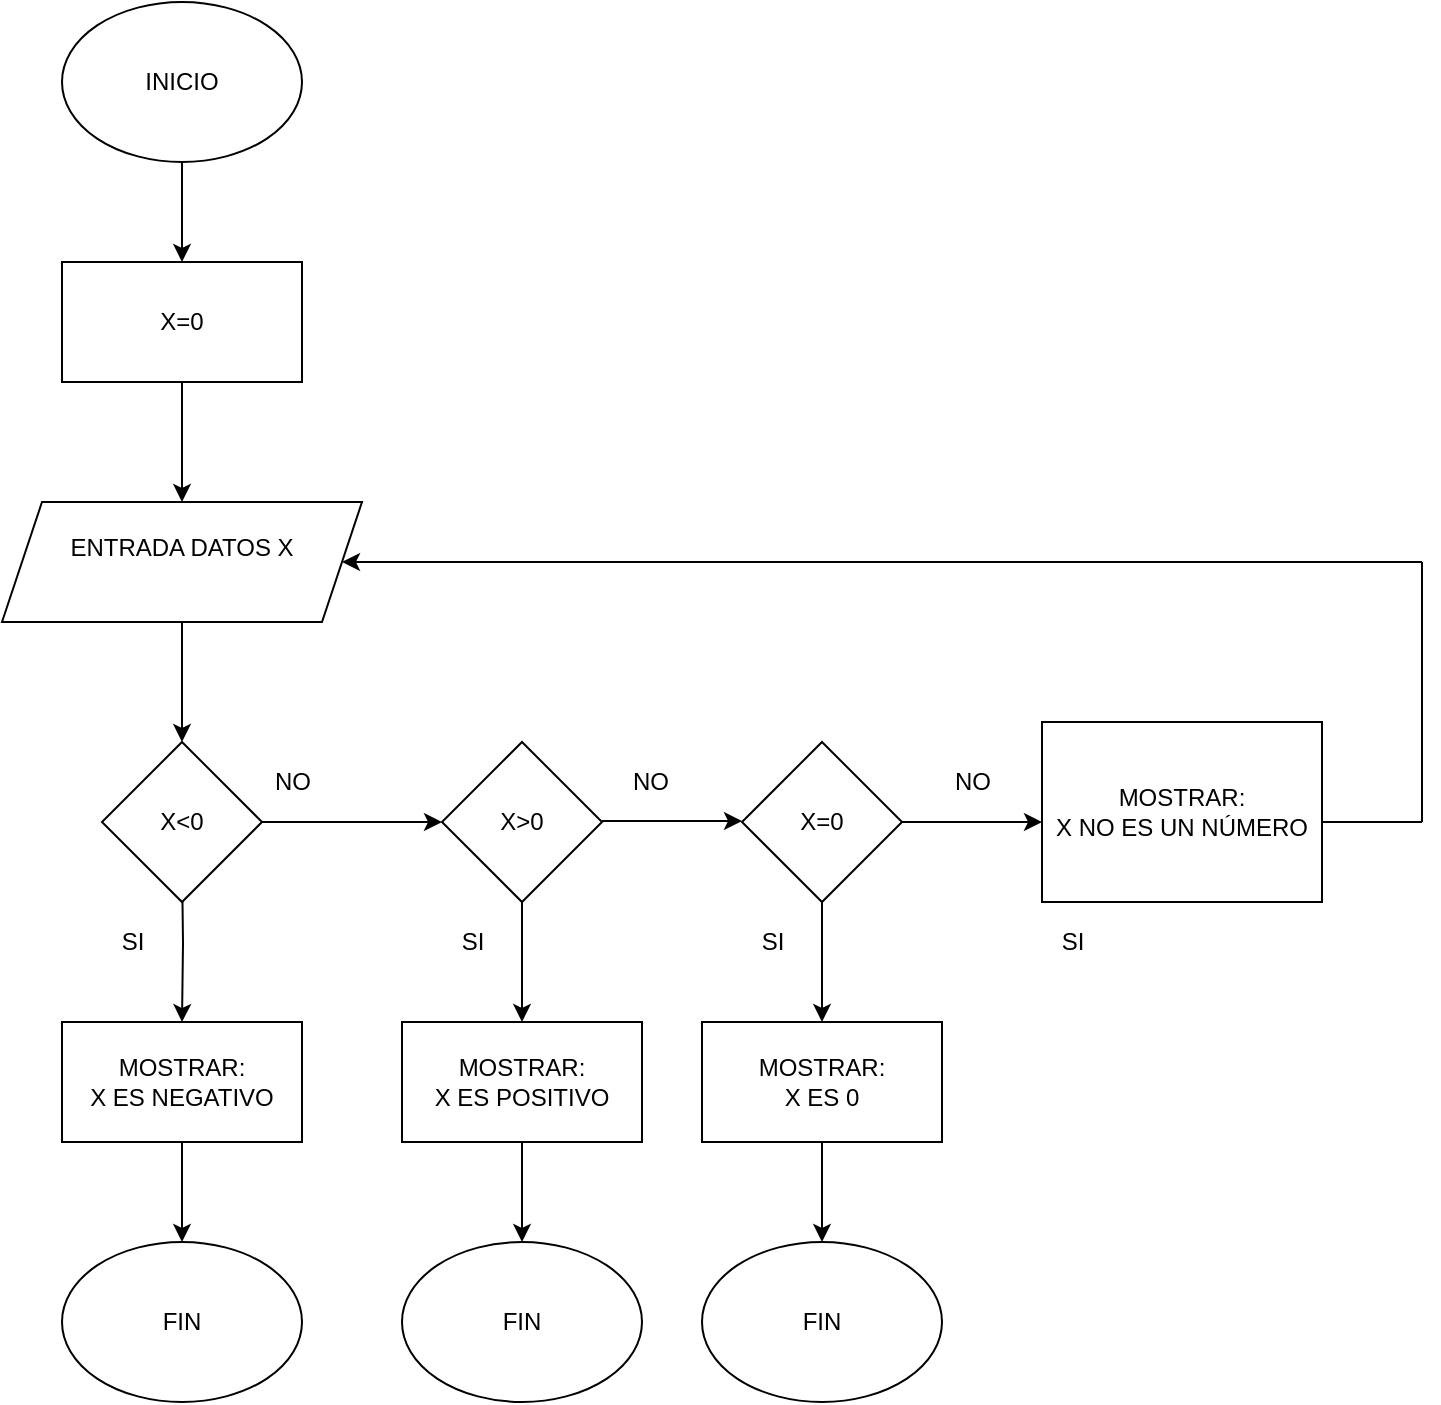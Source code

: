 <mxfile version="15.3.2" type="device"><diagram id="kCP72X-3KWuWMA8FDw5K" name="Page-1"><mxGraphModel dx="1422" dy="752" grid="1" gridSize="10" guides="1" tooltips="1" connect="1" arrows="1" fold="1" page="1" pageScale="1" pageWidth="827" pageHeight="1169" math="0" shadow="0"><root><mxCell id="0"/><mxCell id="1" parent="0"/><mxCell id="x0PX01ayZH4A3rWR7BIM-3" style="edgeStyle=orthogonalEdgeStyle;rounded=0;orthogonalLoop=1;jettySize=auto;html=1;exitX=0.5;exitY=1;exitDx=0;exitDy=0;entryX=0.5;entryY=0;entryDx=0;entryDy=0;" parent="1" source="x0PX01ayZH4A3rWR7BIM-1" target="x0PX01ayZH4A3rWR7BIM-2" edge="1"><mxGeometry relative="1" as="geometry"/></mxCell><mxCell id="x0PX01ayZH4A3rWR7BIM-1" value="INICIO" style="ellipse;whiteSpace=wrap;html=1;" parent="1" vertex="1"><mxGeometry x="120" y="30" width="120" height="80" as="geometry"/></mxCell><mxCell id="x0PX01ayZH4A3rWR7BIM-8" style="edgeStyle=orthogonalEdgeStyle;rounded=0;orthogonalLoop=1;jettySize=auto;html=1;exitX=0.5;exitY=1;exitDx=0;exitDy=0;entryX=0.5;entryY=0;entryDx=0;entryDy=0;" parent="1" source="x0PX01ayZH4A3rWR7BIM-2" target="iQINSbztVdcMdUeogMU3-3" edge="1"><mxGeometry relative="1" as="geometry"><mxPoint x="180" y="270" as="targetPoint"/></mxGeometry></mxCell><mxCell id="x0PX01ayZH4A3rWR7BIM-2" value="&lt;div&gt;X=0&lt;/div&gt;" style="rounded=0;whiteSpace=wrap;html=1;" parent="1" vertex="1"><mxGeometry x="120" y="160" width="120" height="60" as="geometry"/></mxCell><mxCell id="x0PX01ayZH4A3rWR7BIM-9" style="edgeStyle=orthogonalEdgeStyle;rounded=0;orthogonalLoop=1;jettySize=auto;html=1;exitX=0.5;exitY=1;exitDx=0;exitDy=0;entryX=0.5;entryY=0;entryDx=0;entryDy=0;" parent="1" edge="1"><mxGeometry relative="1" as="geometry"><mxPoint x="180" y="340" as="sourcePoint"/><mxPoint x="180" y="400" as="targetPoint"/></mxGeometry></mxCell><mxCell id="x0PX01ayZH4A3rWR7BIM-11" style="edgeStyle=orthogonalEdgeStyle;rounded=0;orthogonalLoop=1;jettySize=auto;html=1;exitX=0.5;exitY=1;exitDx=0;exitDy=0;entryX=0.5;entryY=0;entryDx=0;entryDy=0;" parent="1" target="x0PX01ayZH4A3rWR7BIM-6" edge="1"><mxGeometry relative="1" as="geometry"><mxPoint x="180" y="460" as="sourcePoint"/></mxGeometry></mxCell><mxCell id="x0PX01ayZH4A3rWR7BIM-12" style="edgeStyle=orthogonalEdgeStyle;rounded=0;orthogonalLoop=1;jettySize=auto;html=1;exitX=0.5;exitY=1;exitDx=0;exitDy=0;entryX=0.5;entryY=0;entryDx=0;entryDy=0;" parent="1" source="x0PX01ayZH4A3rWR7BIM-6" target="x0PX01ayZH4A3rWR7BIM-7" edge="1"><mxGeometry relative="1" as="geometry"/></mxCell><mxCell id="x0PX01ayZH4A3rWR7BIM-6" value="&lt;div&gt;MOSTRAR:&lt;/div&gt;&lt;div&gt;X ES NEGATIVO&lt;br&gt;&lt;/div&gt;" style="rounded=0;whiteSpace=wrap;html=1;" parent="1" vertex="1"><mxGeometry x="120" y="540" width="120" height="60" as="geometry"/></mxCell><mxCell id="x0PX01ayZH4A3rWR7BIM-7" value="FIN" style="ellipse;whiteSpace=wrap;html=1;" parent="1" vertex="1"><mxGeometry x="120" y="650" width="120" height="80" as="geometry"/></mxCell><mxCell id="33wLcV2PnkMPAXomXc7x-4" value="X&amp;lt;0" style="rhombus;whiteSpace=wrap;html=1;" parent="1" vertex="1"><mxGeometry x="140" y="400" width="80" height="80" as="geometry"/></mxCell><mxCell id="33wLcV2PnkMPAXomXc7x-6" value="SI" style="text;html=1;align=center;verticalAlign=middle;resizable=0;points=[];autosize=1;strokeColor=none;fillColor=none;" parent="1" vertex="1"><mxGeometry x="140" y="490" width="30" height="20" as="geometry"/></mxCell><mxCell id="iQINSbztVdcMdUeogMU3-1" value="" style="endArrow=classic;html=1;exitX=1;exitY=0.5;exitDx=0;exitDy=0;entryX=0;entryY=0.5;entryDx=0;entryDy=0;" edge="1" parent="1" source="33wLcV2PnkMPAXomXc7x-4" target="iQINSbztVdcMdUeogMU3-6"><mxGeometry width="50" height="50" relative="1" as="geometry"><mxPoint x="210" y="460" as="sourcePoint"/><mxPoint x="290" y="440" as="targetPoint"/></mxGeometry></mxCell><mxCell id="iQINSbztVdcMdUeogMU3-2" value="NO" style="text;html=1;align=center;verticalAlign=middle;resizable=0;points=[];autosize=1;strokeColor=none;fillColor=none;" vertex="1" parent="1"><mxGeometry x="220" y="410" width="30" height="20" as="geometry"/></mxCell><mxCell id="iQINSbztVdcMdUeogMU3-3" value="&#xA;ENTRADA DATOS X&#xA;&#xA;" style="shape=parallelogram;perimeter=parallelogramPerimeter;whiteSpace=wrap;html=1;fixedSize=1;" vertex="1" parent="1"><mxGeometry x="90" y="280" width="180" height="60" as="geometry"/></mxCell><mxCell id="iQINSbztVdcMdUeogMU3-13" style="edgeStyle=orthogonalEdgeStyle;rounded=0;orthogonalLoop=1;jettySize=auto;html=1;exitX=0.5;exitY=1;exitDx=0;exitDy=0;entryX=0.5;entryY=0;entryDx=0;entryDy=0;" edge="1" parent="1" source="iQINSbztVdcMdUeogMU3-6" target="iQINSbztVdcMdUeogMU3-10"><mxGeometry relative="1" as="geometry"/></mxCell><mxCell id="iQINSbztVdcMdUeogMU3-6" value="X&amp;gt;0" style="rhombus;whiteSpace=wrap;html=1;" vertex="1" parent="1"><mxGeometry x="310" y="400" width="80" height="80" as="geometry"/></mxCell><mxCell id="iQINSbztVdcMdUeogMU3-7" value="" style="endArrow=classic;html=1;exitX=1;exitY=0.5;exitDx=0;exitDy=0;" edge="1" parent="1"><mxGeometry width="50" height="50" relative="1" as="geometry"><mxPoint x="390" y="439.5" as="sourcePoint"/><mxPoint x="460" y="439.5" as="targetPoint"/></mxGeometry></mxCell><mxCell id="iQINSbztVdcMdUeogMU3-25" style="edgeStyle=orthogonalEdgeStyle;rounded=0;orthogonalLoop=1;jettySize=auto;html=1;exitX=1;exitY=0.5;exitDx=0;exitDy=0;entryX=0;entryY=0.5;entryDx=0;entryDy=0;" edge="1" parent="1" source="iQINSbztVdcMdUeogMU3-8"><mxGeometry relative="1" as="geometry"><mxPoint x="610" y="440" as="targetPoint"/></mxGeometry></mxCell><mxCell id="iQINSbztVdcMdUeogMU3-31" style="edgeStyle=orthogonalEdgeStyle;rounded=0;orthogonalLoop=1;jettySize=auto;html=1;exitX=0.5;exitY=1;exitDx=0;exitDy=0;entryX=0.5;entryY=0;entryDx=0;entryDy=0;" edge="1" parent="1" source="iQINSbztVdcMdUeogMU3-8" target="iQINSbztVdcMdUeogMU3-15"><mxGeometry relative="1" as="geometry"/></mxCell><mxCell id="iQINSbztVdcMdUeogMU3-8" value="X=0" style="rhombus;whiteSpace=wrap;html=1;" vertex="1" parent="1"><mxGeometry x="460" y="400" width="80" height="80" as="geometry"/></mxCell><mxCell id="iQINSbztVdcMdUeogMU3-9" style="edgeStyle=orthogonalEdgeStyle;rounded=0;orthogonalLoop=1;jettySize=auto;html=1;exitX=0.5;exitY=1;exitDx=0;exitDy=0;entryX=0.5;entryY=0;entryDx=0;entryDy=0;" edge="1" parent="1" source="iQINSbztVdcMdUeogMU3-10" target="iQINSbztVdcMdUeogMU3-11"><mxGeometry relative="1" as="geometry"/></mxCell><mxCell id="iQINSbztVdcMdUeogMU3-10" value="&lt;div&gt;MOSTRAR:&lt;/div&gt;&lt;div&gt;X ES POSITIVO&lt;br&gt;&lt;/div&gt;" style="rounded=0;whiteSpace=wrap;html=1;" vertex="1" parent="1"><mxGeometry x="290" y="540" width="120" height="60" as="geometry"/></mxCell><mxCell id="iQINSbztVdcMdUeogMU3-11" value="FIN" style="ellipse;whiteSpace=wrap;html=1;" vertex="1" parent="1"><mxGeometry x="290" y="650" width="120" height="80" as="geometry"/></mxCell><mxCell id="iQINSbztVdcMdUeogMU3-12" value="SI" style="text;html=1;align=center;verticalAlign=middle;resizable=0;points=[];autosize=1;strokeColor=none;fillColor=none;" vertex="1" parent="1"><mxGeometry x="310" y="490" width="30" height="20" as="geometry"/></mxCell><mxCell id="iQINSbztVdcMdUeogMU3-14" style="edgeStyle=orthogonalEdgeStyle;rounded=0;orthogonalLoop=1;jettySize=auto;html=1;exitX=0.5;exitY=1;exitDx=0;exitDy=0;entryX=0.5;entryY=0;entryDx=0;entryDy=0;" edge="1" parent="1" source="iQINSbztVdcMdUeogMU3-15" target="iQINSbztVdcMdUeogMU3-16"><mxGeometry relative="1" as="geometry"/></mxCell><mxCell id="iQINSbztVdcMdUeogMU3-15" value="&lt;div&gt;MOSTRAR:&lt;/div&gt;&lt;div&gt;X ES 0&lt;br&gt;&lt;/div&gt;" style="rounded=0;whiteSpace=wrap;html=1;" vertex="1" parent="1"><mxGeometry x="440" y="540" width="120" height="60" as="geometry"/></mxCell><mxCell id="iQINSbztVdcMdUeogMU3-16" value="FIN" style="ellipse;whiteSpace=wrap;html=1;" vertex="1" parent="1"><mxGeometry x="440" y="650" width="120" height="80" as="geometry"/></mxCell><mxCell id="iQINSbztVdcMdUeogMU3-17" value="SI" style="text;html=1;align=center;verticalAlign=middle;resizable=0;points=[];autosize=1;strokeColor=none;fillColor=none;" vertex="1" parent="1"><mxGeometry x="460" y="490" width="30" height="20" as="geometry"/></mxCell><mxCell id="iQINSbztVdcMdUeogMU3-18" value="NO" style="text;html=1;align=center;verticalAlign=middle;resizable=0;points=[];autosize=1;strokeColor=none;fillColor=none;" vertex="1" parent="1"><mxGeometry x="399" y="410" width="30" height="20" as="geometry"/></mxCell><mxCell id="iQINSbztVdcMdUeogMU3-19" value="NO" style="text;html=1;align=center;verticalAlign=middle;resizable=0;points=[];autosize=1;strokeColor=none;fillColor=none;" vertex="1" parent="1"><mxGeometry x="560" y="410" width="30" height="20" as="geometry"/></mxCell><mxCell id="iQINSbztVdcMdUeogMU3-22" value="&lt;div&gt;MOSTRAR:&lt;/div&gt;&lt;div&gt;X NO ES UN NÚMERO&lt;br&gt;&lt;/div&gt;" style="rounded=0;whiteSpace=wrap;html=1;" vertex="1" parent="1"><mxGeometry x="610" y="390" width="140" height="90" as="geometry"/></mxCell><mxCell id="iQINSbztVdcMdUeogMU3-24" value="SI" style="text;html=1;align=center;verticalAlign=middle;resizable=0;points=[];autosize=1;strokeColor=none;fillColor=none;" vertex="1" parent="1"><mxGeometry x="610" y="490" width="30" height="20" as="geometry"/></mxCell><mxCell id="iQINSbztVdcMdUeogMU3-27" value="" style="endArrow=none;html=1;" edge="1" parent="1"><mxGeometry width="50" height="50" relative="1" as="geometry"><mxPoint x="750" y="440" as="sourcePoint"/><mxPoint x="800" y="440" as="targetPoint"/></mxGeometry></mxCell><mxCell id="iQINSbztVdcMdUeogMU3-28" value="" style="endArrow=none;html=1;" edge="1" parent="1"><mxGeometry width="50" height="50" relative="1" as="geometry"><mxPoint x="800" y="440" as="sourcePoint"/><mxPoint x="800" y="310" as="targetPoint"/></mxGeometry></mxCell><mxCell id="iQINSbztVdcMdUeogMU3-30" value="" style="endArrow=classic;html=1;entryX=1;entryY=0.5;entryDx=0;entryDy=0;" edge="1" parent="1" target="iQINSbztVdcMdUeogMU3-3"><mxGeometry width="50" height="50" relative="1" as="geometry"><mxPoint x="800" y="310" as="sourcePoint"/><mxPoint x="720" y="240" as="targetPoint"/></mxGeometry></mxCell></root></mxGraphModel></diagram></mxfile>